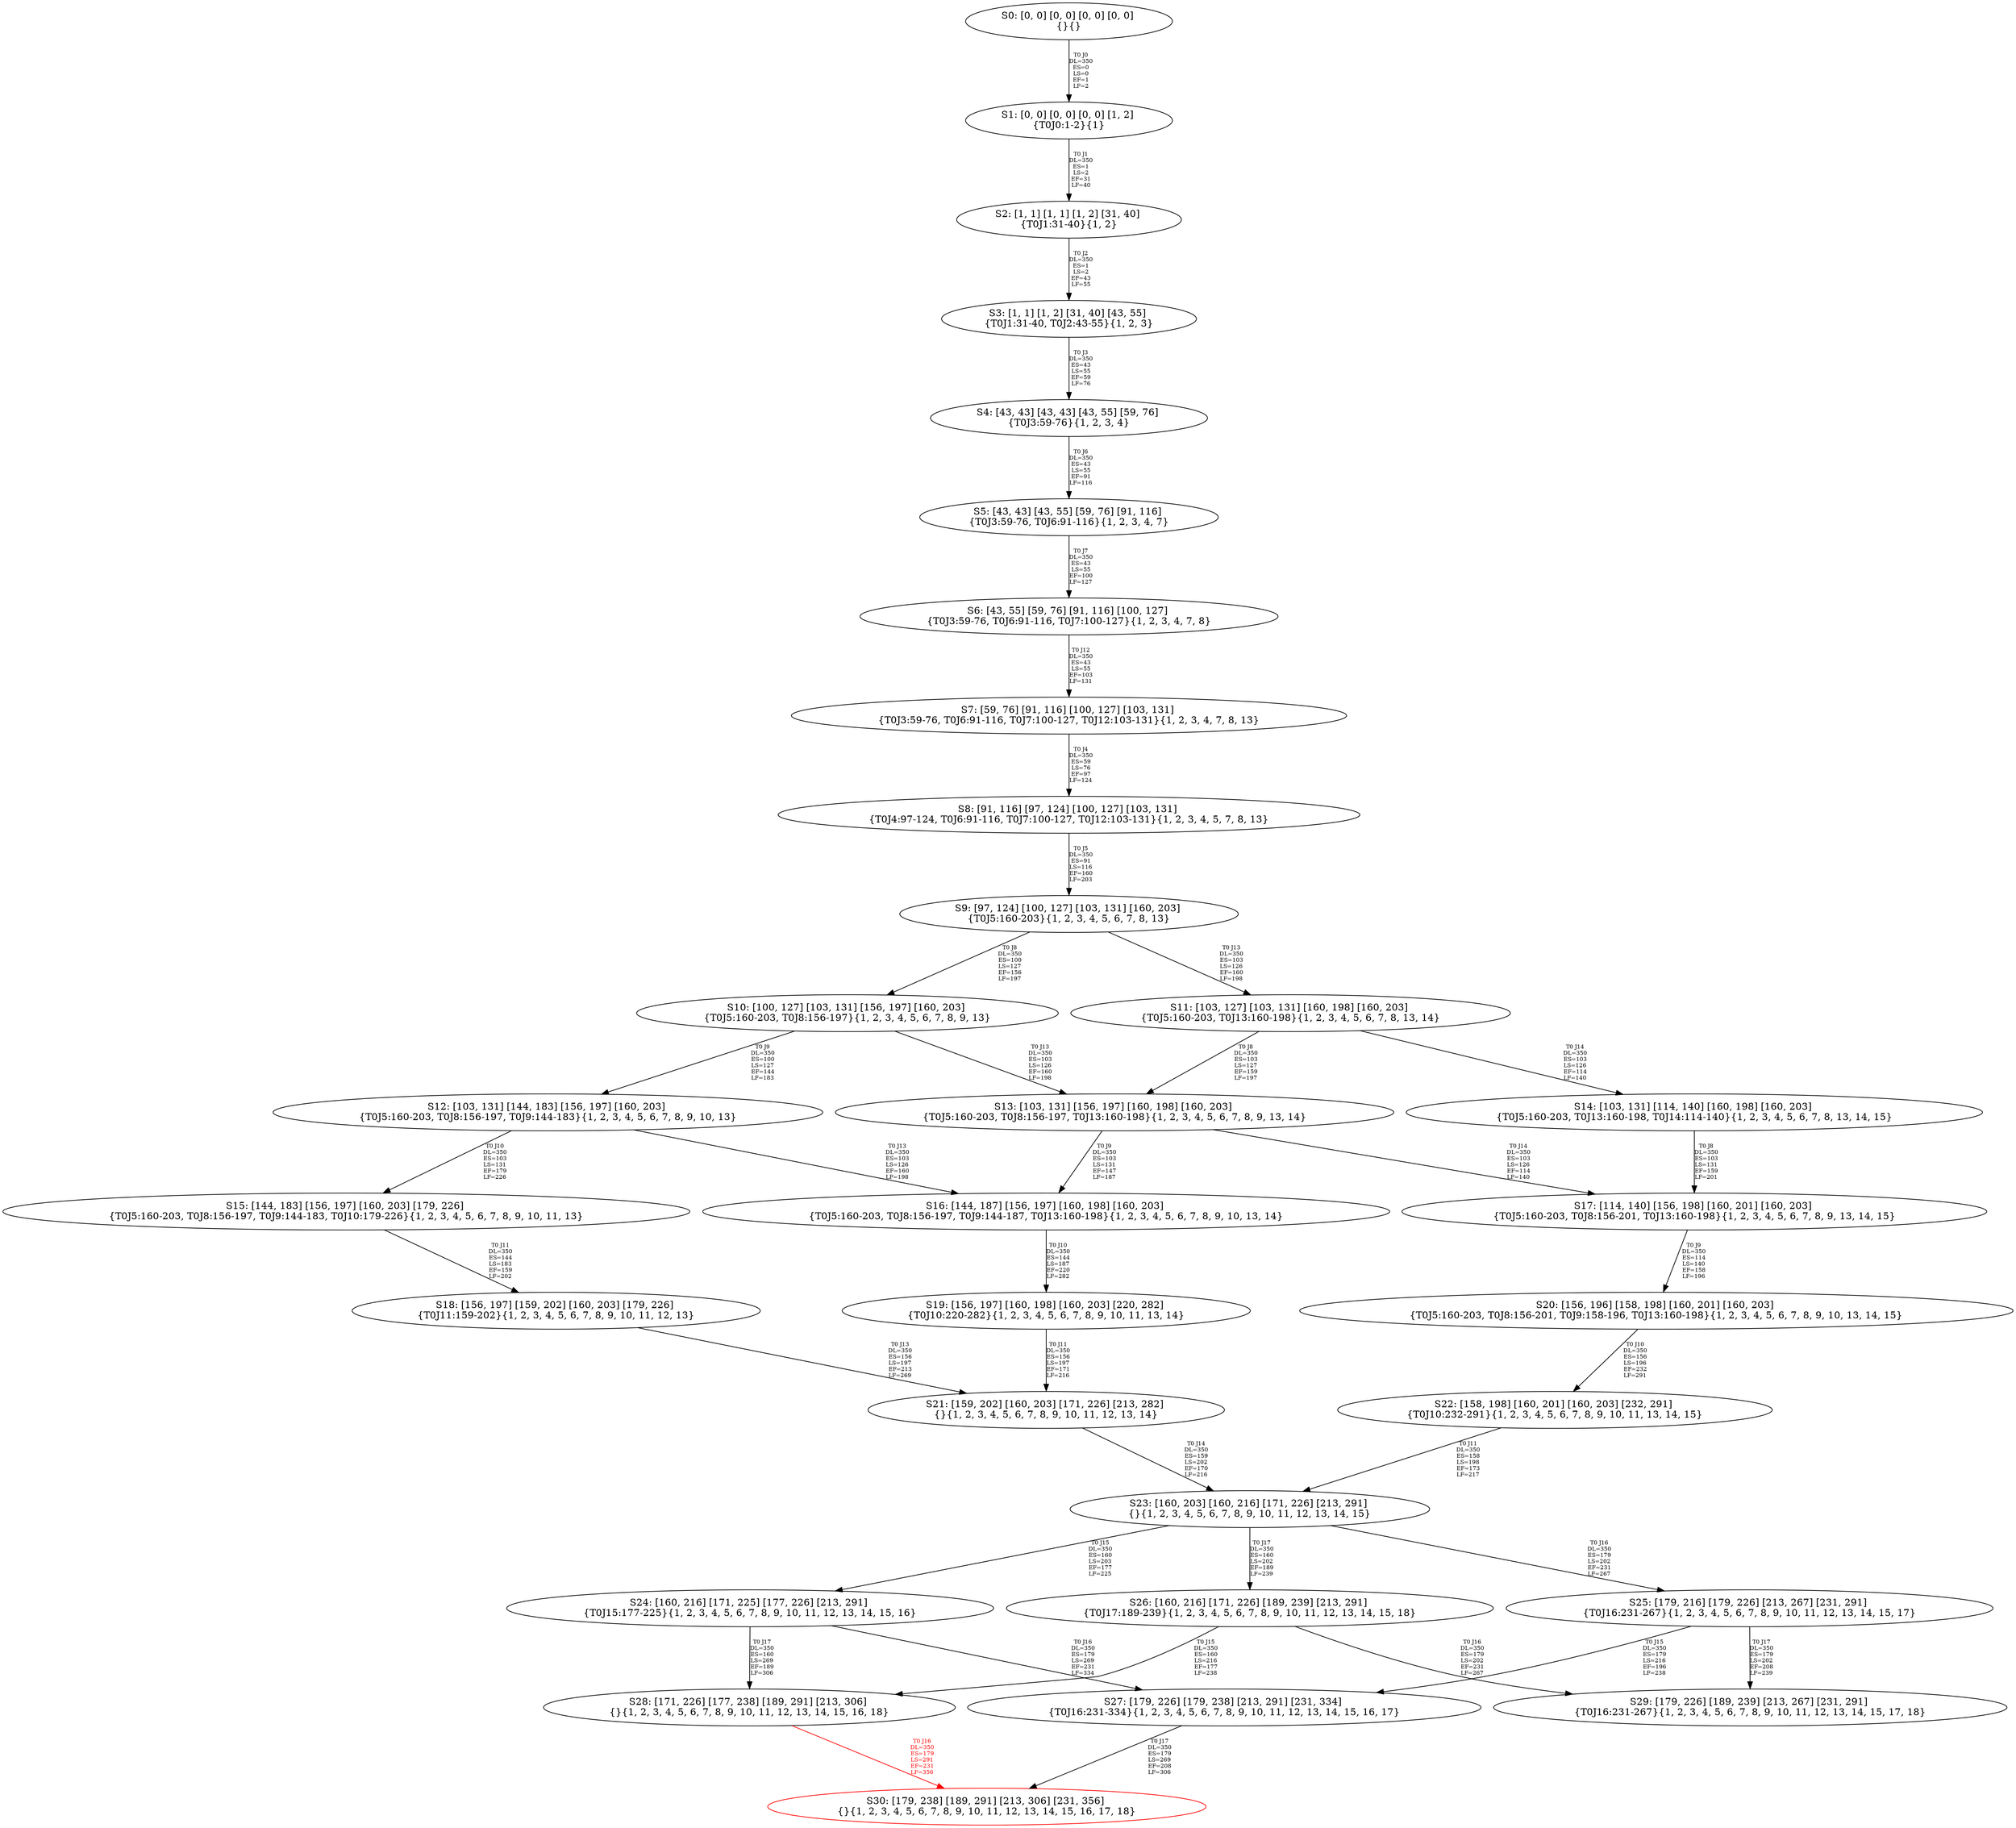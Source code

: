 digraph {
	S0[label="S0: [0, 0] [0, 0] [0, 0] [0, 0] \n{}{}"];
	S1[label="S1: [0, 0] [0, 0] [0, 0] [1, 2] \n{T0J0:1-2}{1}"];
	S2[label="S2: [1, 1] [1, 1] [1, 2] [31, 40] \n{T0J1:31-40}{1, 2}"];
	S3[label="S3: [1, 1] [1, 2] [31, 40] [43, 55] \n{T0J1:31-40, T0J2:43-55}{1, 2, 3}"];
	S4[label="S4: [43, 43] [43, 43] [43, 55] [59, 76] \n{T0J3:59-76}{1, 2, 3, 4}"];
	S5[label="S5: [43, 43] [43, 55] [59, 76] [91, 116] \n{T0J3:59-76, T0J6:91-116}{1, 2, 3, 4, 7}"];
	S6[label="S6: [43, 55] [59, 76] [91, 116] [100, 127] \n{T0J3:59-76, T0J6:91-116, T0J7:100-127}{1, 2, 3, 4, 7, 8}"];
	S7[label="S7: [59, 76] [91, 116] [100, 127] [103, 131] \n{T0J3:59-76, T0J6:91-116, T0J7:100-127, T0J12:103-131}{1, 2, 3, 4, 7, 8, 13}"];
	S8[label="S8: [91, 116] [97, 124] [100, 127] [103, 131] \n{T0J4:97-124, T0J6:91-116, T0J7:100-127, T0J12:103-131}{1, 2, 3, 4, 5, 7, 8, 13}"];
	S9[label="S9: [97, 124] [100, 127] [103, 131] [160, 203] \n{T0J5:160-203}{1, 2, 3, 4, 5, 6, 7, 8, 13}"];
	S10[label="S10: [100, 127] [103, 131] [156, 197] [160, 203] \n{T0J5:160-203, T0J8:156-197}{1, 2, 3, 4, 5, 6, 7, 8, 9, 13}"];
	S11[label="S11: [103, 127] [103, 131] [160, 198] [160, 203] \n{T0J5:160-203, T0J13:160-198}{1, 2, 3, 4, 5, 6, 7, 8, 13, 14}"];
	S12[label="S12: [103, 131] [144, 183] [156, 197] [160, 203] \n{T0J5:160-203, T0J8:156-197, T0J9:144-183}{1, 2, 3, 4, 5, 6, 7, 8, 9, 10, 13}"];
	S13[label="S13: [103, 131] [156, 197] [160, 198] [160, 203] \n{T0J5:160-203, T0J8:156-197, T0J13:160-198}{1, 2, 3, 4, 5, 6, 7, 8, 9, 13, 14}"];
	S14[label="S14: [103, 131] [114, 140] [160, 198] [160, 203] \n{T0J5:160-203, T0J13:160-198, T0J14:114-140}{1, 2, 3, 4, 5, 6, 7, 8, 13, 14, 15}"];
	S15[label="S15: [144, 183] [156, 197] [160, 203] [179, 226] \n{T0J5:160-203, T0J8:156-197, T0J9:144-183, T0J10:179-226}{1, 2, 3, 4, 5, 6, 7, 8, 9, 10, 11, 13}"];
	S16[label="S16: [144, 187] [156, 197] [160, 198] [160, 203] \n{T0J5:160-203, T0J8:156-197, T0J9:144-187, T0J13:160-198}{1, 2, 3, 4, 5, 6, 7, 8, 9, 10, 13, 14}"];
	S17[label="S17: [114, 140] [156, 198] [160, 201] [160, 203] \n{T0J5:160-203, T0J8:156-201, T0J13:160-198}{1, 2, 3, 4, 5, 6, 7, 8, 9, 13, 14, 15}"];
	S18[label="S18: [156, 197] [159, 202] [160, 203] [179, 226] \n{T0J11:159-202}{1, 2, 3, 4, 5, 6, 7, 8, 9, 10, 11, 12, 13}"];
	S19[label="S19: [156, 197] [160, 198] [160, 203] [220, 282] \n{T0J10:220-282}{1, 2, 3, 4, 5, 6, 7, 8, 9, 10, 11, 13, 14}"];
	S20[label="S20: [156, 196] [158, 198] [160, 201] [160, 203] \n{T0J5:160-203, T0J8:156-201, T0J9:158-196, T0J13:160-198}{1, 2, 3, 4, 5, 6, 7, 8, 9, 10, 13, 14, 15}"];
	S21[label="S21: [159, 202] [160, 203] [171, 226] [213, 282] \n{}{1, 2, 3, 4, 5, 6, 7, 8, 9, 10, 11, 12, 13, 14}"];
	S22[label="S22: [158, 198] [160, 201] [160, 203] [232, 291] \n{T0J10:232-291}{1, 2, 3, 4, 5, 6, 7, 8, 9, 10, 11, 13, 14, 15}"];
	S23[label="S23: [160, 203] [160, 216] [171, 226] [213, 291] \n{}{1, 2, 3, 4, 5, 6, 7, 8, 9, 10, 11, 12, 13, 14, 15}"];
	S24[label="S24: [160, 216] [171, 225] [177, 226] [213, 291] \n{T0J15:177-225}{1, 2, 3, 4, 5, 6, 7, 8, 9, 10, 11, 12, 13, 14, 15, 16}"];
	S25[label="S25: [179, 216] [179, 226] [213, 267] [231, 291] \n{T0J16:231-267}{1, 2, 3, 4, 5, 6, 7, 8, 9, 10, 11, 12, 13, 14, 15, 17}"];
	S26[label="S26: [160, 216] [171, 226] [189, 239] [213, 291] \n{T0J17:189-239}{1, 2, 3, 4, 5, 6, 7, 8, 9, 10, 11, 12, 13, 14, 15, 18}"];
	S27[label="S27: [179, 226] [179, 238] [213, 291] [231, 334] \n{T0J16:231-334}{1, 2, 3, 4, 5, 6, 7, 8, 9, 10, 11, 12, 13, 14, 15, 16, 17}"];
	S28[label="S28: [171, 226] [177, 238] [189, 291] [213, 306] \n{}{1, 2, 3, 4, 5, 6, 7, 8, 9, 10, 11, 12, 13, 14, 15, 16, 18}"];
	S29[label="S29: [179, 226] [189, 239] [213, 267] [231, 291] \n{T0J16:231-267}{1, 2, 3, 4, 5, 6, 7, 8, 9, 10, 11, 12, 13, 14, 15, 17, 18}"];
	S30[label="S30: [179, 238] [189, 291] [213, 306] [231, 356] \n{}{1, 2, 3, 4, 5, 6, 7, 8, 9, 10, 11, 12, 13, 14, 15, 16, 17, 18}"];
	S0 -> S1[label="T0 J0\nDL=350\nES=0\nLS=0\nEF=1\nLF=2",fontsize=8];
	S1 -> S2[label="T0 J1\nDL=350\nES=1\nLS=2\nEF=31\nLF=40",fontsize=8];
	S2 -> S3[label="T0 J2\nDL=350\nES=1\nLS=2\nEF=43\nLF=55",fontsize=8];
	S3 -> S4[label="T0 J3\nDL=350\nES=43\nLS=55\nEF=59\nLF=76",fontsize=8];
	S4 -> S5[label="T0 J6\nDL=350\nES=43\nLS=55\nEF=91\nLF=116",fontsize=8];
	S5 -> S6[label="T0 J7\nDL=350\nES=43\nLS=55\nEF=100\nLF=127",fontsize=8];
	S6 -> S7[label="T0 J12\nDL=350\nES=43\nLS=55\nEF=103\nLF=131",fontsize=8];
	S7 -> S8[label="T0 J4\nDL=350\nES=59\nLS=76\nEF=97\nLF=124",fontsize=8];
	S8 -> S9[label="T0 J5\nDL=350\nES=91\nLS=116\nEF=160\nLF=203",fontsize=8];
	S9 -> S10[label="T0 J8\nDL=350\nES=100\nLS=127\nEF=156\nLF=197",fontsize=8];
	S9 -> S11[label="T0 J13\nDL=350\nES=103\nLS=126\nEF=160\nLF=198",fontsize=8];
	S10 -> S12[label="T0 J9\nDL=350\nES=100\nLS=127\nEF=144\nLF=183",fontsize=8];
	S10 -> S13[label="T0 J13\nDL=350\nES=103\nLS=126\nEF=160\nLF=198",fontsize=8];
	S11 -> S13[label="T0 J8\nDL=350\nES=103\nLS=127\nEF=159\nLF=197",fontsize=8];
	S11 -> S14[label="T0 J14\nDL=350\nES=103\nLS=126\nEF=114\nLF=140",fontsize=8];
	S12 -> S15[label="T0 J10\nDL=350\nES=103\nLS=131\nEF=179\nLF=226",fontsize=8];
	S12 -> S16[label="T0 J13\nDL=350\nES=103\nLS=126\nEF=160\nLF=198",fontsize=8];
	S13 -> S16[label="T0 J9\nDL=350\nES=103\nLS=131\nEF=147\nLF=187",fontsize=8];
	S13 -> S17[label="T0 J14\nDL=350\nES=103\nLS=126\nEF=114\nLF=140",fontsize=8];
	S14 -> S17[label="T0 J8\nDL=350\nES=103\nLS=131\nEF=159\nLF=201",fontsize=8];
	S15 -> S18[label="T0 J11\nDL=350\nES=144\nLS=183\nEF=159\nLF=202",fontsize=8];
	S16 -> S19[label="T0 J10\nDL=350\nES=144\nLS=187\nEF=220\nLF=282",fontsize=8];
	S17 -> S20[label="T0 J9\nDL=350\nES=114\nLS=140\nEF=158\nLF=196",fontsize=8];
	S18 -> S21[label="T0 J13\nDL=350\nES=156\nLS=197\nEF=213\nLF=269",fontsize=8];
	S19 -> S21[label="T0 J11\nDL=350\nES=156\nLS=197\nEF=171\nLF=216",fontsize=8];
	S20 -> S22[label="T0 J10\nDL=350\nES=156\nLS=196\nEF=232\nLF=291",fontsize=8];
	S21 -> S23[label="T0 J14\nDL=350\nES=159\nLS=202\nEF=170\nLF=216",fontsize=8];
	S22 -> S23[label="T0 J11\nDL=350\nES=158\nLS=198\nEF=173\nLF=217",fontsize=8];
	S23 -> S24[label="T0 J15\nDL=350\nES=160\nLS=203\nEF=177\nLF=225",fontsize=8];
	S23 -> S25[label="T0 J16\nDL=350\nES=179\nLS=202\nEF=231\nLF=267",fontsize=8];
	S23 -> S26[label="T0 J17\nDL=350\nES=160\nLS=202\nEF=189\nLF=239",fontsize=8];
	S24 -> S27[label="T0 J16\nDL=350\nES=179\nLS=269\nEF=231\nLF=334",fontsize=8];
	S24 -> S28[label="T0 J17\nDL=350\nES=160\nLS=269\nEF=189\nLF=306",fontsize=8];
	S25 -> S27[label="T0 J15\nDL=350\nES=179\nLS=216\nEF=196\nLF=238",fontsize=8];
	S25 -> S29[label="T0 J17\nDL=350\nES=179\nLS=202\nEF=208\nLF=239",fontsize=8];
	S26 -> S28[label="T0 J15\nDL=350\nES=160\nLS=216\nEF=177\nLF=238",fontsize=8];
	S26 -> S29[label="T0 J16\nDL=350\nES=179\nLS=202\nEF=231\nLF=267",fontsize=8];
	S27 -> S30[label="T0 J17\nDL=350\nES=179\nLS=269\nEF=208\nLF=306",fontsize=8];
	S28 -> S30[label="T0 J16\nDL=350\nES=179\nLS=291\nEF=231\nLF=356",color=Red,fontcolor=Red,fontsize=8];
S30[color=Red];
}
